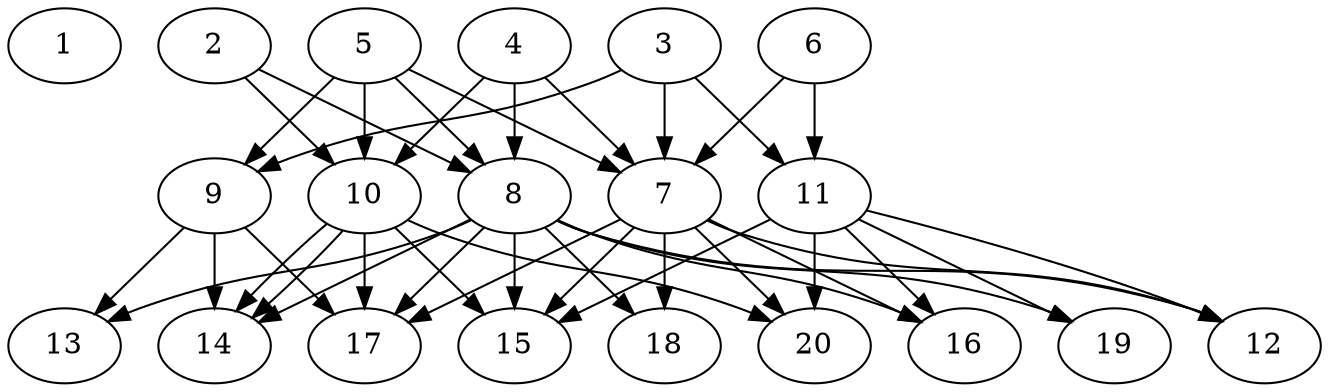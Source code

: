 // DAG automatically generated by daggen at Wed Jul 24 21:20:53 2019
// ./daggen --dot -n 20 --ccr 0.3 --fat 0.8 --regular 0.5 --density 0.7 --mindata 5242880 --maxdata 52428800 
digraph G {
  1 [size="172257280", alpha="0.15", expect_size="51677184"] 
  2 [size="155716267", alpha="0.08", expect_size="46714880"] 
  2 -> 8 [size ="46714880"]
  2 -> 10 [size ="46714880"]
  3 [size="37075627", alpha="0.04", expect_size="11122688"] 
  3 -> 7 [size ="11122688"]
  3 -> 9 [size ="11122688"]
  3 -> 11 [size ="11122688"]
  4 [size="127624533", alpha="0.16", expect_size="38287360"] 
  4 -> 7 [size ="38287360"]
  4 -> 8 [size ="38287360"]
  4 -> 10 [size ="38287360"]
  5 [size="113104213", alpha="0.02", expect_size="33931264"] 
  5 -> 7 [size ="33931264"]
  5 -> 8 [size ="33931264"]
  5 -> 9 [size ="33931264"]
  5 -> 10 [size ="33931264"]
  6 [size="56418987", alpha="0.12", expect_size="16925696"] 
  6 -> 7 [size ="16925696"]
  6 -> 11 [size ="16925696"]
  7 [size="25040213", alpha="0.19", expect_size="7512064"] 
  7 -> 12 [size ="7512064"]
  7 -> 15 [size ="7512064"]
  7 -> 16 [size ="7512064"]
  7 -> 17 [size ="7512064"]
  7 -> 18 [size ="7512064"]
  7 -> 20 [size ="7512064"]
  8 [size="116602880", alpha="0.17", expect_size="34980864"] 
  8 -> 12 [size ="34980864"]
  8 -> 13 [size ="34980864"]
  8 -> 14 [size ="34980864"]
  8 -> 15 [size ="34980864"]
  8 -> 16 [size ="34980864"]
  8 -> 17 [size ="34980864"]
  8 -> 18 [size ="34980864"]
  8 -> 19 [size ="34980864"]
  9 [size="101672960", alpha="0.00", expect_size="30501888"] 
  9 -> 13 [size ="30501888"]
  9 -> 14 [size ="30501888"]
  9 -> 17 [size ="30501888"]
  10 [size="35775147", alpha="0.02", expect_size="10732544"] 
  10 -> 14 [size ="10732544"]
  10 -> 14 [size ="10732544"]
  10 -> 15 [size ="10732544"]
  10 -> 17 [size ="10732544"]
  10 -> 20 [size ="10732544"]
  11 [size="150640640", alpha="0.04", expect_size="45192192"] 
  11 -> 12 [size ="45192192"]
  11 -> 15 [size ="45192192"]
  11 -> 16 [size ="45192192"]
  11 -> 19 [size ="45192192"]
  11 -> 20 [size ="45192192"]
  12 [size="108489387", alpha="0.05", expect_size="32546816"] 
  13 [size="173718187", alpha="0.08", expect_size="52115456"] 
  14 [size="50432000", alpha="0.10", expect_size="15129600"] 
  15 [size="173209600", alpha="0.07", expect_size="51962880"] 
  16 [size="35365547", alpha="0.19", expect_size="10609664"] 
  17 [size="128430080", alpha="0.03", expect_size="38529024"] 
  18 [size="119432533", alpha="0.08", expect_size="35829760"] 
  19 [size="93945173", alpha="0.08", expect_size="28183552"] 
  20 [size="97512107", alpha="0.10", expect_size="29253632"] 
}
